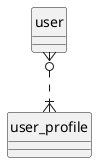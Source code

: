 @startuml

' hide the spot
hide circle

' avoid problems with angled crows feet
skinparam linetype ortho

	    


		user }o..|{ user_profile
		@enduml
